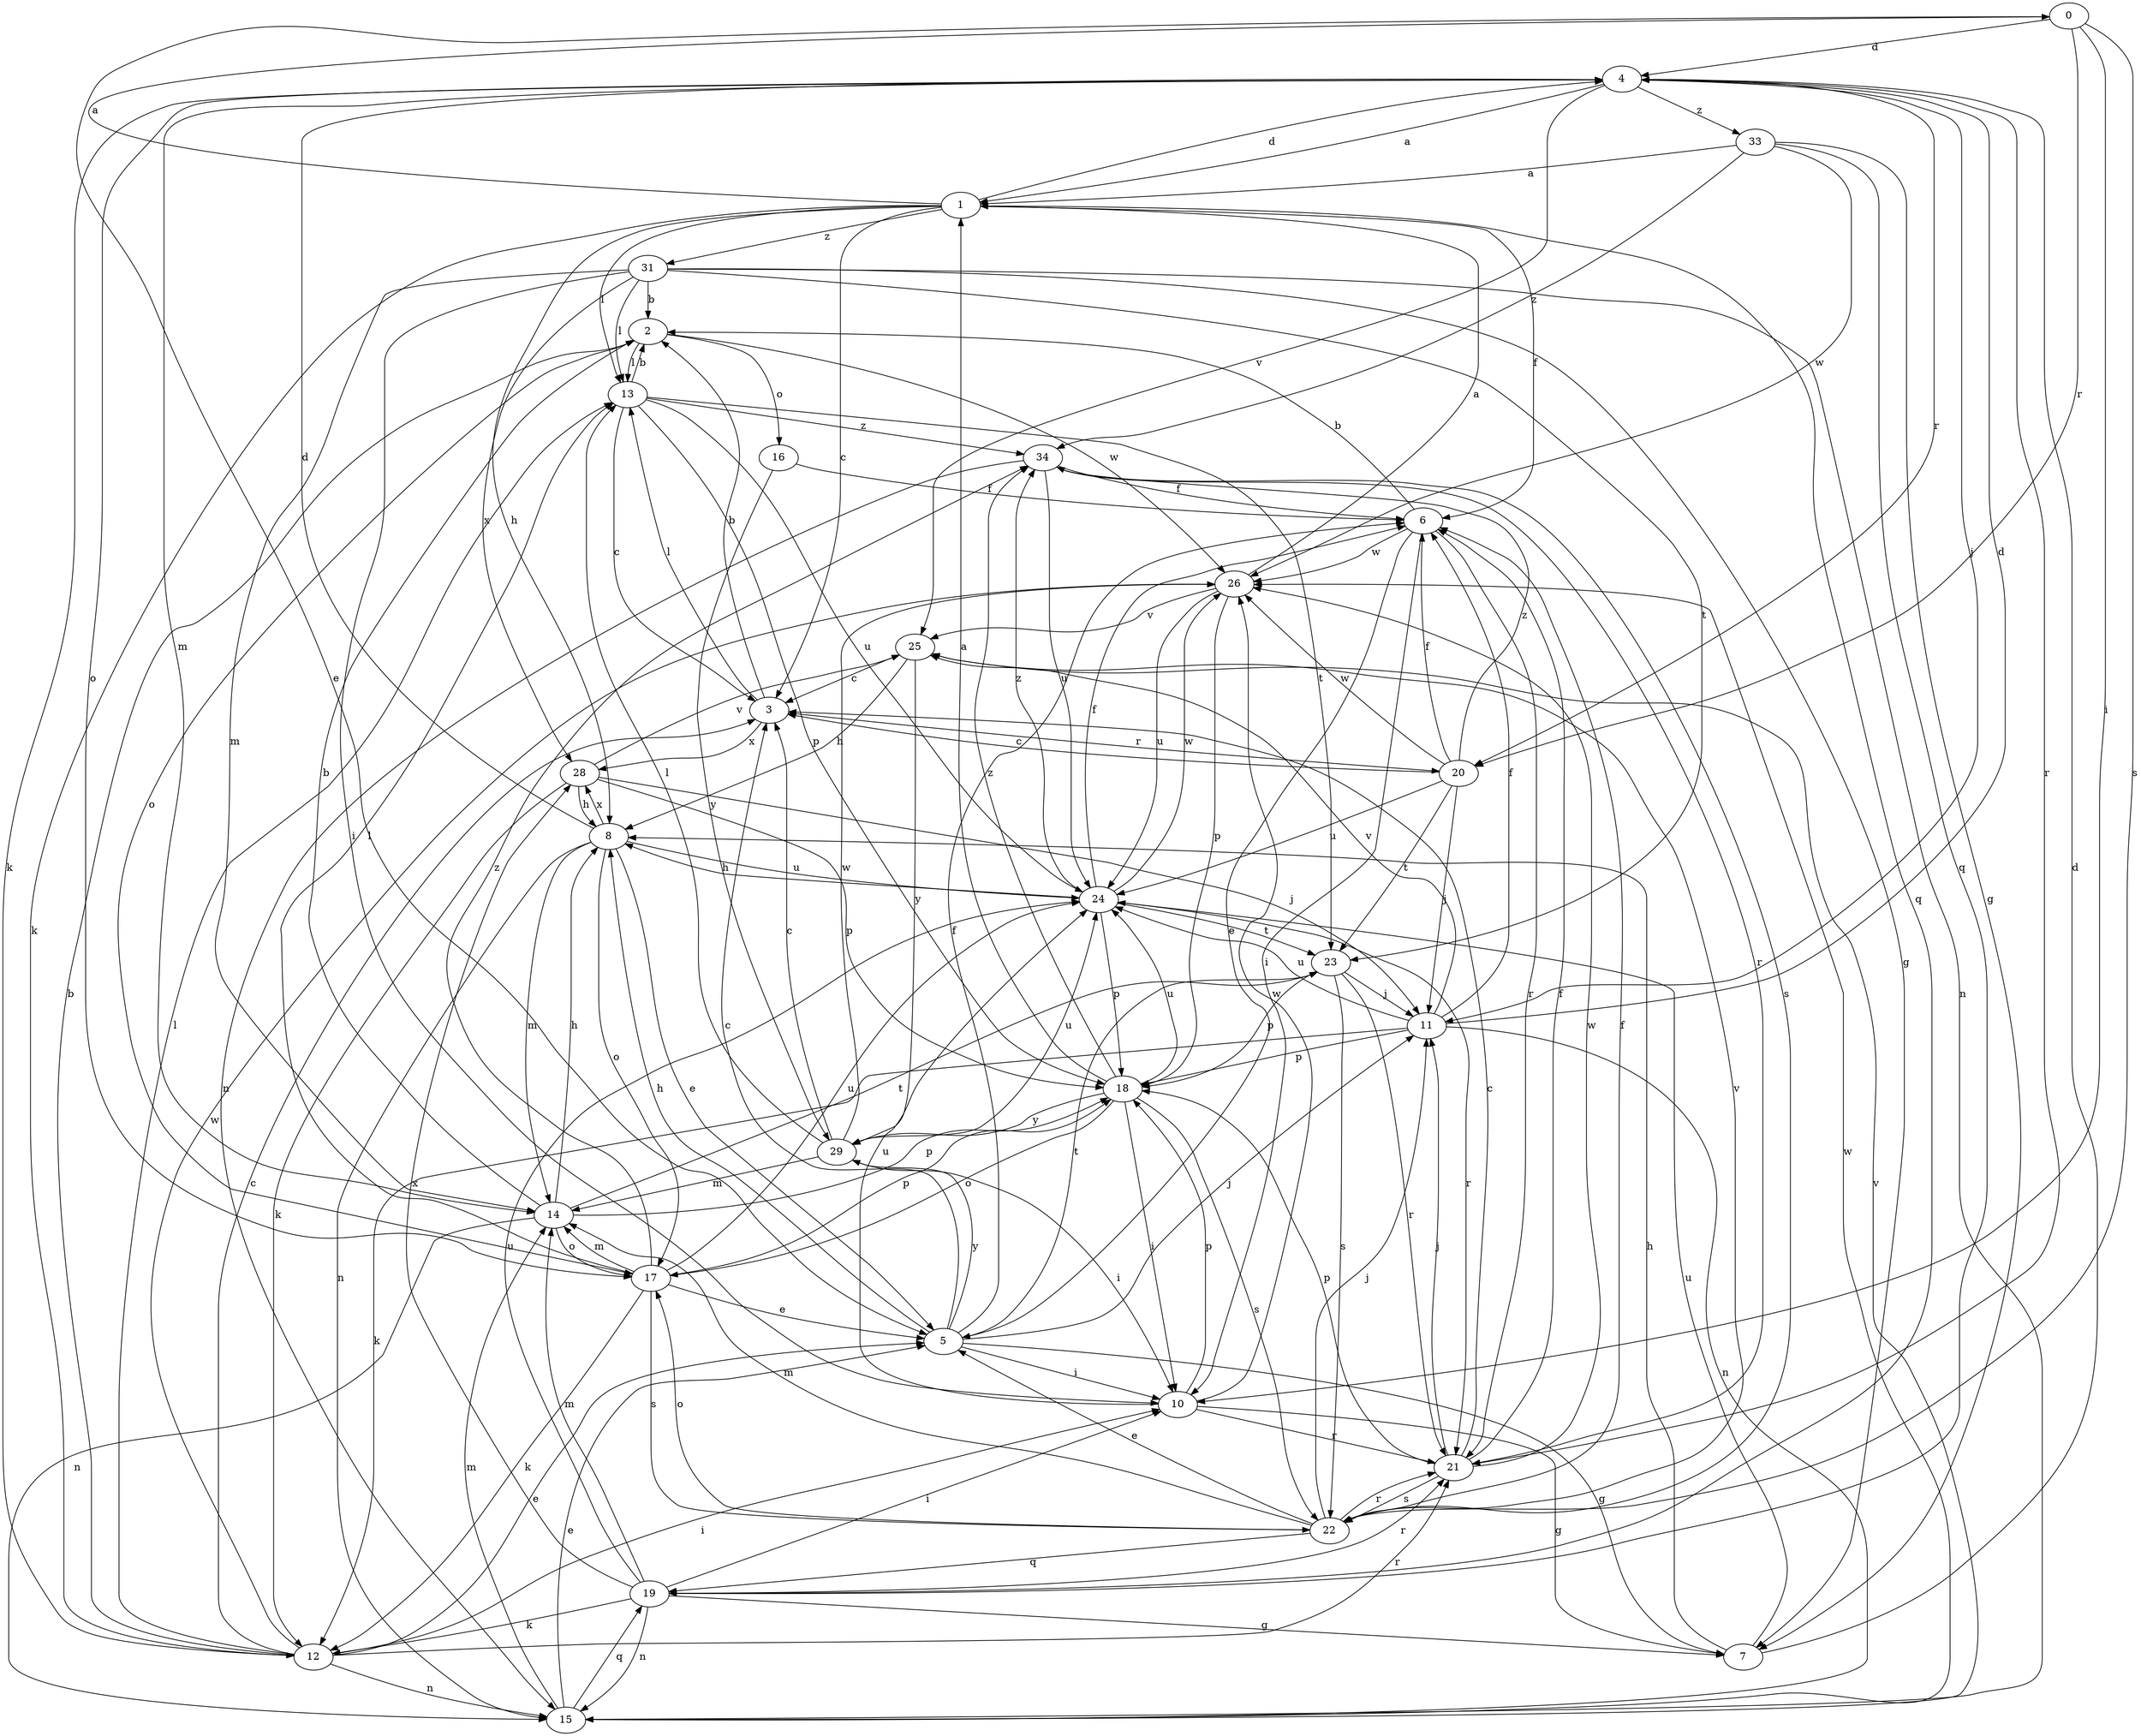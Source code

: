 strict digraph  {
0;
1;
2;
3;
4;
5;
6;
7;
8;
10;
11;
12;
13;
14;
15;
16;
17;
18;
19;
20;
21;
22;
23;
24;
25;
26;
28;
29;
31;
33;
34;
0 -> 4  [label=d];
0 -> 5  [label=e];
0 -> 10  [label=i];
0 -> 20  [label=r];
0 -> 22  [label=s];
1 -> 0  [label=a];
1 -> 3  [label=c];
1 -> 4  [label=d];
1 -> 6  [label=f];
1 -> 8  [label=h];
1 -> 12  [label=k];
1 -> 13  [label=l];
1 -> 19  [label=q];
1 -> 31  [label=z];
2 -> 13  [label=l];
2 -> 16  [label=o];
2 -> 17  [label=o];
2 -> 26  [label=w];
3 -> 2  [label=b];
3 -> 13  [label=l];
3 -> 20  [label=r];
3 -> 28  [label=x];
4 -> 1  [label=a];
4 -> 11  [label=j];
4 -> 12  [label=k];
4 -> 14  [label=m];
4 -> 17  [label=o];
4 -> 20  [label=r];
4 -> 21  [label=r];
4 -> 25  [label=v];
4 -> 33  [label=z];
5 -> 3  [label=c];
5 -> 6  [label=f];
5 -> 7  [label=g];
5 -> 8  [label=h];
5 -> 10  [label=i];
5 -> 11  [label=j];
5 -> 23  [label=t];
5 -> 29  [label=y];
6 -> 2  [label=b];
6 -> 5  [label=e];
6 -> 10  [label=i];
6 -> 21  [label=r];
6 -> 26  [label=w];
7 -> 4  [label=d];
7 -> 8  [label=h];
7 -> 24  [label=u];
8 -> 4  [label=d];
8 -> 5  [label=e];
8 -> 14  [label=m];
8 -> 15  [label=n];
8 -> 17  [label=o];
8 -> 24  [label=u];
8 -> 28  [label=x];
10 -> 7  [label=g];
10 -> 18  [label=p];
10 -> 21  [label=r];
10 -> 24  [label=u];
10 -> 26  [label=w];
11 -> 4  [label=d];
11 -> 6  [label=f];
11 -> 12  [label=k];
11 -> 15  [label=n];
11 -> 18  [label=p];
11 -> 24  [label=u];
11 -> 25  [label=v];
12 -> 2  [label=b];
12 -> 3  [label=c];
12 -> 5  [label=e];
12 -> 10  [label=i];
12 -> 13  [label=l];
12 -> 15  [label=n];
12 -> 21  [label=r];
12 -> 26  [label=w];
13 -> 2  [label=b];
13 -> 3  [label=c];
13 -> 18  [label=p];
13 -> 23  [label=t];
13 -> 24  [label=u];
13 -> 34  [label=z];
14 -> 2  [label=b];
14 -> 8  [label=h];
14 -> 15  [label=n];
14 -> 17  [label=o];
14 -> 18  [label=p];
14 -> 23  [label=t];
15 -> 5  [label=e];
15 -> 14  [label=m];
15 -> 19  [label=q];
15 -> 25  [label=v];
15 -> 26  [label=w];
16 -> 6  [label=f];
16 -> 29  [label=y];
17 -> 5  [label=e];
17 -> 12  [label=k];
17 -> 13  [label=l];
17 -> 14  [label=m];
17 -> 18  [label=p];
17 -> 22  [label=s];
17 -> 24  [label=u];
17 -> 34  [label=z];
18 -> 1  [label=a];
18 -> 10  [label=i];
18 -> 17  [label=o];
18 -> 22  [label=s];
18 -> 24  [label=u];
18 -> 29  [label=y];
18 -> 34  [label=z];
19 -> 7  [label=g];
19 -> 10  [label=i];
19 -> 12  [label=k];
19 -> 14  [label=m];
19 -> 15  [label=n];
19 -> 21  [label=r];
19 -> 24  [label=u];
19 -> 28  [label=x];
20 -> 3  [label=c];
20 -> 6  [label=f];
20 -> 11  [label=j];
20 -> 23  [label=t];
20 -> 24  [label=u];
20 -> 26  [label=w];
20 -> 34  [label=z];
21 -> 3  [label=c];
21 -> 6  [label=f];
21 -> 11  [label=j];
21 -> 18  [label=p];
21 -> 22  [label=s];
21 -> 26  [label=w];
22 -> 5  [label=e];
22 -> 6  [label=f];
22 -> 11  [label=j];
22 -> 14  [label=m];
22 -> 17  [label=o];
22 -> 19  [label=q];
22 -> 21  [label=r];
22 -> 25  [label=v];
23 -> 11  [label=j];
23 -> 18  [label=p];
23 -> 21  [label=r];
23 -> 22  [label=s];
24 -> 6  [label=f];
24 -> 8  [label=h];
24 -> 18  [label=p];
24 -> 21  [label=r];
24 -> 23  [label=t];
24 -> 26  [label=w];
24 -> 34  [label=z];
25 -> 3  [label=c];
25 -> 8  [label=h];
25 -> 29  [label=y];
26 -> 1  [label=a];
26 -> 18  [label=p];
26 -> 24  [label=u];
26 -> 25  [label=v];
28 -> 8  [label=h];
28 -> 11  [label=j];
28 -> 12  [label=k];
28 -> 18  [label=p];
28 -> 25  [label=v];
29 -> 3  [label=c];
29 -> 10  [label=i];
29 -> 13  [label=l];
29 -> 14  [label=m];
29 -> 24  [label=u];
29 -> 26  [label=w];
31 -> 2  [label=b];
31 -> 7  [label=g];
31 -> 10  [label=i];
31 -> 13  [label=l];
31 -> 14  [label=m];
31 -> 15  [label=n];
31 -> 23  [label=t];
31 -> 28  [label=x];
33 -> 1  [label=a];
33 -> 7  [label=g];
33 -> 19  [label=q];
33 -> 26  [label=w];
33 -> 34  [label=z];
34 -> 6  [label=f];
34 -> 15  [label=n];
34 -> 21  [label=r];
34 -> 22  [label=s];
34 -> 24  [label=u];
}
